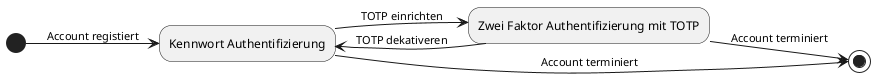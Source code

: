 @startuml TOTP_Lifecycle
left to right direction
(*) -->[Account registiert] "Kennwort Authentifizierung"
"Kennwort Authentifizierung" -->[TOTP einrichten] "Zwei Faktor Authentifizierung mit TOTP"
"Zwei Faktor Authentifizierung mit TOTP" -->[TOTP dekativeren] "Kennwort Authentifizierung"
"Kennwort Authentifizierung" -->[Account terminiert] (*)
"Zwei Faktor Authentifizierung mit TOTP" -->[Account terminiert] (*)
@enduml